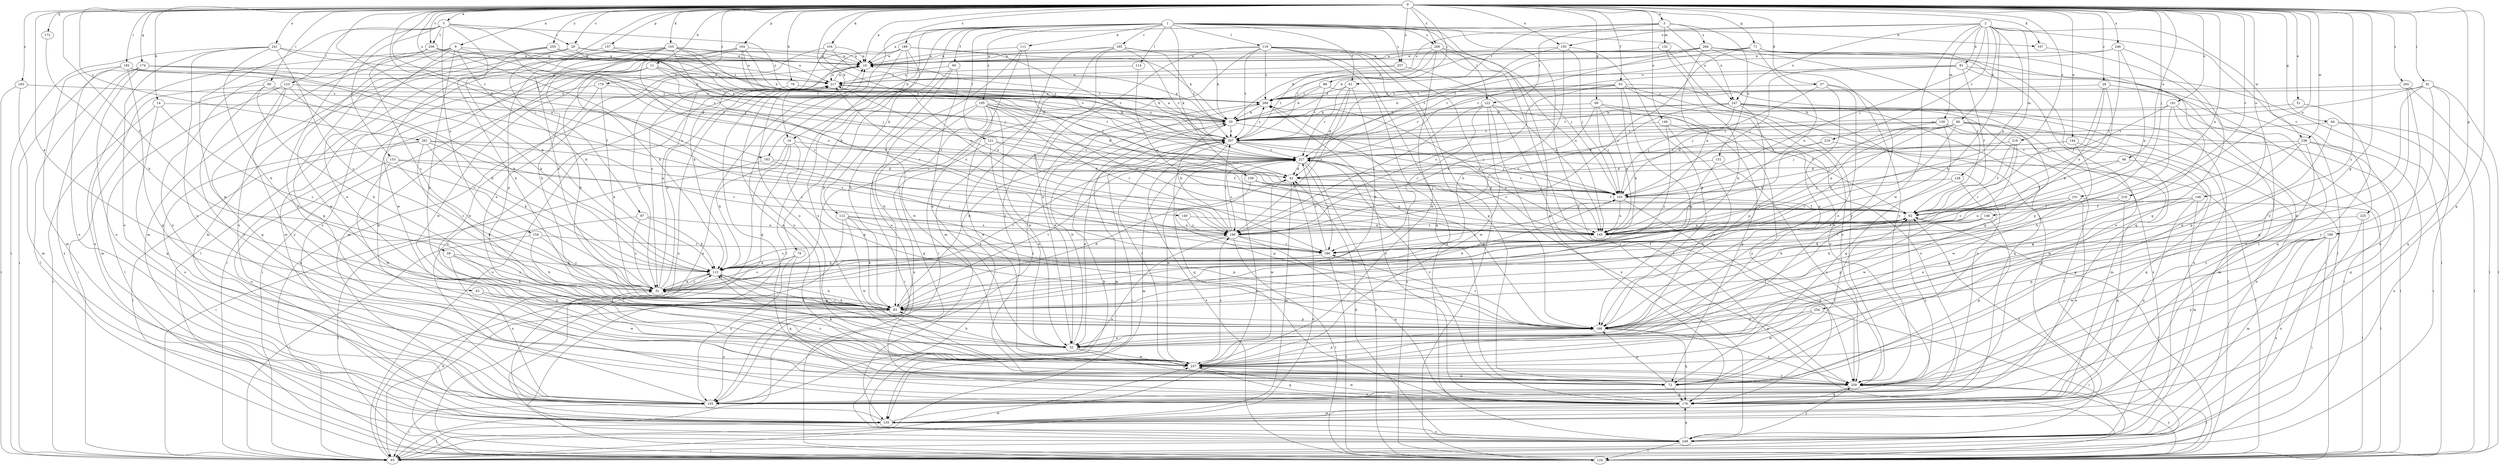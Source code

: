 strict digraph  {
0;
1;
2;
3;
5;
9;
10;
11;
14;
19;
20;
28;
29;
31;
37;
42;
43;
46;
51;
52;
53;
59;
60;
61;
62;
64;
69;
71;
72;
76;
79;
80;
81;
83;
86;
87;
90;
91;
93;
101;
103;
104;
105;
107;
109;
111;
112;
113;
114;
118;
121;
122;
123;
124;
128;
130;
132;
135;
140;
144;
145;
146;
148;
149;
150;
151;
153;
154;
155;
157;
160;
164;
166;
172;
174;
176;
179;
182;
183;
185;
186;
188;
191;
193;
195;
196;
206;
207;
216;
217;
218;
219;
225;
227;
236;
237;
241;
246;
247;
248;
254;
255;
257;
259;
261;
265;
266;
268;
269;
0 -> 3  [label=a];
0 -> 5  [label=a];
0 -> 9  [label=a];
0 -> 10  [label=a];
0 -> 11  [label=b];
0 -> 14  [label=b];
0 -> 19  [label=b];
0 -> 28  [label=c];
0 -> 29  [label=c];
0 -> 37  [label=d];
0 -> 42  [label=d];
0 -> 43  [label=e];
0 -> 46  [label=e];
0 -> 51  [label=e];
0 -> 53  [label=f];
0 -> 59  [label=f];
0 -> 64  [label=g];
0 -> 69  [label=g];
0 -> 71  [label=g];
0 -> 76  [label=h];
0 -> 86  [label=i];
0 -> 87  [label=i];
0 -> 90  [label=i];
0 -> 91  [label=i];
0 -> 101  [label=j];
0 -> 104  [label=k];
0 -> 105  [label=k];
0 -> 107  [label=k];
0 -> 140  [label=n];
0 -> 144  [label=n];
0 -> 145  [label=n];
0 -> 146  [label=o];
0 -> 148  [label=o];
0 -> 149  [label=o];
0 -> 150  [label=o];
0 -> 157  [label=p];
0 -> 160  [label=p];
0 -> 164  [label=p];
0 -> 166  [label=p];
0 -> 172  [label=q];
0 -> 174  [label=q];
0 -> 176  [label=q];
0 -> 179  [label=r];
0 -> 182  [label=r];
0 -> 183  [label=r];
0 -> 188  [label=s];
0 -> 191  [label=s];
0 -> 193  [label=s];
0 -> 206  [label=t];
0 -> 216  [label=u];
0 -> 217  [label=u];
0 -> 218  [label=v];
0 -> 236  [label=w];
0 -> 241  [label=x];
0 -> 246  [label=x];
0 -> 254  [label=y];
0 -> 255  [label=y];
0 -> 257  [label=y];
0 -> 261  [label=z];
0 -> 265  [label=z];
0 -> 266  [label=z];
1 -> 19  [label=b];
1 -> 60  [label=f];
1 -> 61  [label=f];
1 -> 79  [label=h];
1 -> 107  [label=k];
1 -> 109  [label=k];
1 -> 111  [label=k];
1 -> 112  [label=k];
1 -> 114  [label=l];
1 -> 118  [label=l];
1 -> 121  [label=l];
1 -> 122  [label=l];
1 -> 176  [label=q];
1 -> 183  [label=r];
1 -> 185  [label=r];
1 -> 195  [label=s];
1 -> 247  [label=x];
1 -> 257  [label=y];
1 -> 259  [label=y];
1 -> 266  [label=z];
2 -> 80  [label=h];
2 -> 81  [label=h];
2 -> 83  [label=h];
2 -> 103  [label=j];
2 -> 128  [label=m];
2 -> 130  [label=m];
2 -> 145  [label=n];
2 -> 150  [label=o];
2 -> 217  [label=u];
2 -> 219  [label=v];
2 -> 225  [label=v];
2 -> 236  [label=w];
2 -> 237  [label=w];
2 -> 247  [label=x];
3 -> 10  [label=a];
3 -> 61  [label=f];
3 -> 122  [label=l];
3 -> 132  [label=m];
3 -> 151  [label=o];
3 -> 247  [label=x];
3 -> 268  [label=z];
5 -> 29  [label=c];
5 -> 103  [label=j];
5 -> 113  [label=k];
5 -> 123  [label=l];
5 -> 153  [label=o];
5 -> 154  [label=o];
5 -> 206  [label=t];
5 -> 237  [label=w];
5 -> 259  [label=y];
5 -> 269  [label=z];
9 -> 10  [label=a];
9 -> 52  [label=e];
9 -> 113  [label=k];
9 -> 135  [label=m];
9 -> 155  [label=o];
9 -> 166  [label=p];
9 -> 227  [label=v];
9 -> 237  [label=w];
10 -> 217  [label=u];
11 -> 20  [label=b];
11 -> 83  [label=h];
11 -> 93  [label=i];
11 -> 186  [label=r];
11 -> 217  [label=u];
11 -> 237  [label=w];
14 -> 20  [label=b];
14 -> 31  [label=c];
14 -> 93  [label=i];
14 -> 176  [label=q];
19 -> 93  [label=i];
19 -> 113  [label=k];
19 -> 124  [label=l];
19 -> 166  [label=p];
19 -> 227  [label=v];
20 -> 10  [label=a];
20 -> 83  [label=h];
20 -> 103  [label=j];
20 -> 207  [label=t];
28 -> 62  [label=f];
28 -> 113  [label=k];
28 -> 145  [label=n];
28 -> 176  [label=q];
28 -> 269  [label=z];
29 -> 10  [label=a];
29 -> 124  [label=l];
29 -> 135  [label=m];
29 -> 155  [label=o];
29 -> 207  [label=t];
29 -> 269  [label=z];
31 -> 10  [label=a];
31 -> 83  [label=h];
31 -> 113  [label=k];
31 -> 217  [label=u];
31 -> 227  [label=v];
37 -> 52  [label=e];
37 -> 103  [label=j];
37 -> 166  [label=p];
37 -> 237  [label=w];
37 -> 269  [label=z];
42 -> 103  [label=j];
42 -> 135  [label=m];
42 -> 237  [label=w];
43 -> 83  [label=h];
43 -> 237  [label=w];
46 -> 42  [label=d];
46 -> 62  [label=f];
46 -> 72  [label=g];
51 -> 20  [label=b];
51 -> 259  [label=y];
52 -> 20  [label=b];
52 -> 62  [label=f];
52 -> 72  [label=g];
52 -> 83  [label=h];
52 -> 217  [label=u];
52 -> 237  [label=w];
53 -> 20  [label=b];
53 -> 113  [label=k];
53 -> 155  [label=o];
53 -> 166  [label=p];
53 -> 196  [label=s];
53 -> 227  [label=v];
53 -> 248  [label=x];
53 -> 259  [label=y];
53 -> 269  [label=z];
59 -> 31  [label=c];
59 -> 83  [label=h];
59 -> 113  [label=k];
59 -> 155  [label=o];
60 -> 52  [label=e];
60 -> 83  [label=h];
60 -> 217  [label=u];
60 -> 237  [label=w];
61 -> 42  [label=d];
61 -> 83  [label=h];
61 -> 196  [label=s];
61 -> 227  [label=v];
61 -> 269  [label=z];
62 -> 145  [label=n];
62 -> 196  [label=s];
62 -> 217  [label=u];
62 -> 259  [label=y];
64 -> 93  [label=i];
64 -> 124  [label=l];
64 -> 166  [label=p];
64 -> 207  [label=t];
69 -> 20  [label=b];
69 -> 72  [label=g];
69 -> 103  [label=j];
69 -> 145  [label=n];
69 -> 155  [label=o];
69 -> 196  [label=s];
71 -> 10  [label=a];
71 -> 145  [label=n];
71 -> 176  [label=q];
71 -> 196  [label=s];
71 -> 207  [label=t];
71 -> 248  [label=x];
71 -> 269  [label=z];
72 -> 62  [label=f];
72 -> 166  [label=p];
72 -> 176  [label=q];
72 -> 227  [label=v];
76 -> 31  [label=c];
76 -> 269  [label=z];
79 -> 31  [label=c];
79 -> 113  [label=k];
79 -> 155  [label=o];
79 -> 176  [label=q];
80 -> 31  [label=c];
80 -> 42  [label=d];
80 -> 103  [label=j];
80 -> 124  [label=l];
80 -> 135  [label=m];
80 -> 145  [label=n];
80 -> 166  [label=p];
80 -> 186  [label=r];
80 -> 207  [label=t];
81 -> 62  [label=f];
81 -> 93  [label=i];
81 -> 103  [label=j];
81 -> 124  [label=l];
81 -> 207  [label=t];
81 -> 217  [label=u];
83 -> 31  [label=c];
83 -> 42  [label=d];
83 -> 155  [label=o];
83 -> 166  [label=p];
83 -> 227  [label=v];
86 -> 20  [label=b];
86 -> 207  [label=t];
86 -> 248  [label=x];
86 -> 269  [label=z];
87 -> 31  [label=c];
87 -> 113  [label=k];
87 -> 124  [label=l];
87 -> 145  [label=n];
90 -> 83  [label=h];
90 -> 113  [label=k];
90 -> 135  [label=m];
90 -> 259  [label=y];
90 -> 269  [label=z];
91 -> 52  [label=e];
91 -> 124  [label=l];
91 -> 176  [label=q];
91 -> 227  [label=v];
91 -> 259  [label=y];
91 -> 269  [label=z];
93 -> 10  [label=a];
93 -> 42  [label=d];
93 -> 217  [label=u];
93 -> 237  [label=w];
101 -> 62  [label=f];
101 -> 83  [label=h];
101 -> 124  [label=l];
101 -> 145  [label=n];
101 -> 155  [label=o];
103 -> 62  [label=f];
103 -> 83  [label=h];
103 -> 145  [label=n];
103 -> 176  [label=q];
103 -> 227  [label=v];
104 -> 10  [label=a];
104 -> 31  [label=c];
104 -> 52  [label=e];
104 -> 145  [label=n];
104 -> 207  [label=t];
105 -> 10  [label=a];
105 -> 20  [label=b];
105 -> 31  [label=c];
105 -> 103  [label=j];
105 -> 113  [label=k];
105 -> 135  [label=m];
105 -> 166  [label=p];
105 -> 186  [label=r];
105 -> 207  [label=t];
105 -> 217  [label=u];
107 -> 259  [label=y];
109 -> 62  [label=f];
109 -> 103  [label=j];
109 -> 145  [label=n];
109 -> 166  [label=p];
111 -> 10  [label=a];
111 -> 62  [label=f];
111 -> 124  [label=l];
111 -> 155  [label=o];
112 -> 83  [label=h];
112 -> 93  [label=i];
112 -> 145  [label=n];
112 -> 166  [label=p];
112 -> 196  [label=s];
112 -> 237  [label=w];
113 -> 31  [label=c];
113 -> 62  [label=f];
113 -> 83  [label=h];
113 -> 103  [label=j];
113 -> 166  [label=p];
113 -> 196  [label=s];
114 -> 145  [label=n];
114 -> 217  [label=u];
118 -> 10  [label=a];
118 -> 31  [label=c];
118 -> 52  [label=e];
118 -> 72  [label=g];
118 -> 124  [label=l];
118 -> 166  [label=p];
118 -> 176  [label=q];
118 -> 207  [label=t];
118 -> 248  [label=x];
118 -> 269  [label=z];
121 -> 52  [label=e];
121 -> 62  [label=f];
121 -> 155  [label=o];
121 -> 227  [label=v];
122 -> 20  [label=b];
122 -> 62  [label=f];
122 -> 186  [label=r];
122 -> 196  [label=s];
122 -> 237  [label=w];
122 -> 248  [label=x];
122 -> 259  [label=y];
123 -> 31  [label=c];
123 -> 72  [label=g];
123 -> 93  [label=i];
123 -> 124  [label=l];
123 -> 259  [label=y];
123 -> 269  [label=z];
124 -> 62  [label=f];
124 -> 113  [label=k];
124 -> 207  [label=t];
124 -> 259  [label=y];
124 -> 269  [label=z];
128 -> 83  [label=h];
128 -> 103  [label=j];
128 -> 237  [label=w];
130 -> 31  [label=c];
130 -> 42  [label=d];
130 -> 72  [label=g];
130 -> 135  [label=m];
130 -> 207  [label=t];
130 -> 248  [label=x];
132 -> 10  [label=a];
132 -> 83  [label=h];
132 -> 259  [label=y];
135 -> 62  [label=f];
135 -> 93  [label=i];
135 -> 217  [label=u];
135 -> 227  [label=v];
135 -> 248  [label=x];
140 -> 145  [label=n];
140 -> 196  [label=s];
144 -> 103  [label=j];
144 -> 176  [label=q];
144 -> 227  [label=v];
144 -> 237  [label=w];
145 -> 227  [label=v];
146 -> 52  [label=e];
146 -> 62  [label=f];
146 -> 135  [label=m];
146 -> 166  [label=p];
146 -> 176  [label=q];
148 -> 72  [label=g];
148 -> 113  [label=k];
148 -> 166  [label=p];
148 -> 186  [label=r];
148 -> 196  [label=s];
149 -> 31  [label=c];
149 -> 52  [label=e];
149 -> 207  [label=t];
149 -> 259  [label=y];
150 -> 10  [label=a];
150 -> 83  [label=h];
150 -> 103  [label=j];
150 -> 166  [label=p];
150 -> 227  [label=v];
151 -> 42  [label=d];
151 -> 186  [label=r];
151 -> 259  [label=y];
153 -> 42  [label=d];
153 -> 83  [label=h];
153 -> 155  [label=o];
153 -> 196  [label=s];
153 -> 237  [label=w];
154 -> 31  [label=c];
154 -> 83  [label=h];
154 -> 93  [label=i];
154 -> 186  [label=r];
155 -> 93  [label=i];
155 -> 217  [label=u];
155 -> 269  [label=z];
157 -> 10  [label=a];
157 -> 207  [label=t];
157 -> 237  [label=w];
160 -> 93  [label=i];
160 -> 135  [label=m];
160 -> 166  [label=p];
160 -> 186  [label=r];
160 -> 237  [label=w];
160 -> 248  [label=x];
160 -> 259  [label=y];
164 -> 10  [label=a];
164 -> 42  [label=d];
164 -> 83  [label=h];
164 -> 103  [label=j];
164 -> 155  [label=o];
164 -> 176  [label=q];
164 -> 227  [label=v];
166 -> 52  [label=e];
166 -> 113  [label=k];
166 -> 176  [label=q];
166 -> 186  [label=r];
166 -> 259  [label=y];
172 -> 83  [label=h];
174 -> 93  [label=i];
174 -> 113  [label=k];
174 -> 124  [label=l];
174 -> 155  [label=o];
174 -> 217  [label=u];
174 -> 227  [label=v];
174 -> 248  [label=x];
176 -> 135  [label=m];
176 -> 237  [label=w];
176 -> 269  [label=z];
179 -> 52  [label=e];
179 -> 83  [label=h];
179 -> 93  [label=i];
179 -> 269  [label=z];
182 -> 62  [label=f];
182 -> 72  [label=g];
182 -> 113  [label=k];
182 -> 135  [label=m];
182 -> 155  [label=o];
182 -> 217  [label=u];
183 -> 42  [label=d];
183 -> 93  [label=i];
183 -> 186  [label=r];
185 -> 10  [label=a];
185 -> 20  [label=b];
185 -> 135  [label=m];
185 -> 207  [label=t];
185 -> 227  [label=v];
185 -> 248  [label=x];
185 -> 259  [label=y];
186 -> 113  [label=k];
186 -> 124  [label=l];
186 -> 227  [label=v];
188 -> 10  [label=a];
188 -> 20  [label=b];
188 -> 113  [label=k];
188 -> 124  [label=l];
188 -> 135  [label=m];
188 -> 166  [label=p];
188 -> 227  [label=v];
188 -> 259  [label=y];
191 -> 20  [label=b];
191 -> 72  [label=g];
191 -> 93  [label=i];
191 -> 103  [label=j];
191 -> 166  [label=p];
193 -> 93  [label=i];
193 -> 135  [label=m];
193 -> 269  [label=z];
195 -> 20  [label=b];
195 -> 42  [label=d];
195 -> 52  [label=e];
195 -> 83  [label=h];
195 -> 93  [label=i];
195 -> 145  [label=n];
195 -> 176  [label=q];
195 -> 186  [label=r];
195 -> 207  [label=t];
195 -> 237  [label=w];
196 -> 20  [label=b];
196 -> 124  [label=l];
196 -> 155  [label=o];
196 -> 176  [label=q];
196 -> 186  [label=r];
196 -> 207  [label=t];
196 -> 217  [label=u];
206 -> 10  [label=a];
206 -> 31  [label=c];
206 -> 196  [label=s];
206 -> 217  [label=u];
206 -> 248  [label=x];
207 -> 10  [label=a];
207 -> 52  [label=e];
207 -> 93  [label=i];
207 -> 103  [label=j];
207 -> 135  [label=m];
207 -> 145  [label=n];
207 -> 176  [label=q];
207 -> 217  [label=u];
207 -> 227  [label=v];
207 -> 269  [label=z];
216 -> 31  [label=c];
216 -> 62  [label=f];
216 -> 186  [label=r];
216 -> 227  [label=v];
217 -> 10  [label=a];
217 -> 20  [label=b];
217 -> 72  [label=g];
217 -> 269  [label=z];
218 -> 62  [label=f];
218 -> 83  [label=h];
218 -> 176  [label=q];
219 -> 124  [label=l];
219 -> 145  [label=n];
219 -> 227  [label=v];
225 -> 124  [label=l];
225 -> 145  [label=n];
225 -> 248  [label=x];
227 -> 42  [label=d];
227 -> 124  [label=l];
227 -> 135  [label=m];
227 -> 166  [label=p];
227 -> 186  [label=r];
227 -> 196  [label=s];
227 -> 237  [label=w];
236 -> 83  [label=h];
236 -> 176  [label=q];
236 -> 227  [label=v];
236 -> 237  [label=w];
236 -> 248  [label=x];
236 -> 259  [label=y];
237 -> 31  [label=c];
237 -> 72  [label=g];
237 -> 113  [label=k];
237 -> 166  [label=p];
237 -> 176  [label=q];
237 -> 196  [label=s];
237 -> 207  [label=t];
237 -> 217  [label=u];
237 -> 259  [label=y];
241 -> 10  [label=a];
241 -> 20  [label=b];
241 -> 31  [label=c];
241 -> 83  [label=h];
241 -> 93  [label=i];
241 -> 155  [label=o];
241 -> 259  [label=y];
246 -> 10  [label=a];
246 -> 20  [label=b];
246 -> 62  [label=f];
246 -> 72  [label=g];
246 -> 145  [label=n];
247 -> 20  [label=b];
247 -> 93  [label=i];
247 -> 103  [label=j];
247 -> 124  [label=l];
247 -> 155  [label=o];
247 -> 166  [label=p];
247 -> 176  [label=q];
247 -> 196  [label=s];
247 -> 207  [label=t];
247 -> 248  [label=x];
248 -> 10  [label=a];
248 -> 20  [label=b];
248 -> 42  [label=d];
248 -> 93  [label=i];
248 -> 124  [label=l];
248 -> 176  [label=q];
248 -> 259  [label=y];
254 -> 52  [label=e];
254 -> 93  [label=i];
254 -> 166  [label=p];
254 -> 237  [label=w];
255 -> 10  [label=a];
255 -> 72  [label=g];
255 -> 83  [label=h];
255 -> 196  [label=s];
255 -> 207  [label=t];
257 -> 145  [label=n];
257 -> 207  [label=t];
257 -> 217  [label=u];
259 -> 10  [label=a];
259 -> 124  [label=l];
259 -> 155  [label=o];
259 -> 176  [label=q];
261 -> 31  [label=c];
261 -> 113  [label=k];
261 -> 124  [label=l];
261 -> 155  [label=o];
261 -> 186  [label=r];
261 -> 196  [label=s];
261 -> 227  [label=v];
265 -> 72  [label=g];
265 -> 124  [label=l];
265 -> 155  [label=o];
265 -> 269  [label=z];
266 -> 10  [label=a];
266 -> 20  [label=b];
266 -> 103  [label=j];
266 -> 124  [label=l];
266 -> 145  [label=n];
266 -> 207  [label=t];
266 -> 237  [label=w];
268 -> 10  [label=a];
268 -> 62  [label=f];
268 -> 124  [label=l];
268 -> 145  [label=n];
268 -> 155  [label=o];
268 -> 207  [label=t];
268 -> 227  [label=v];
268 -> 259  [label=y];
269 -> 20  [label=b];
269 -> 52  [label=e];
269 -> 145  [label=n];
}
